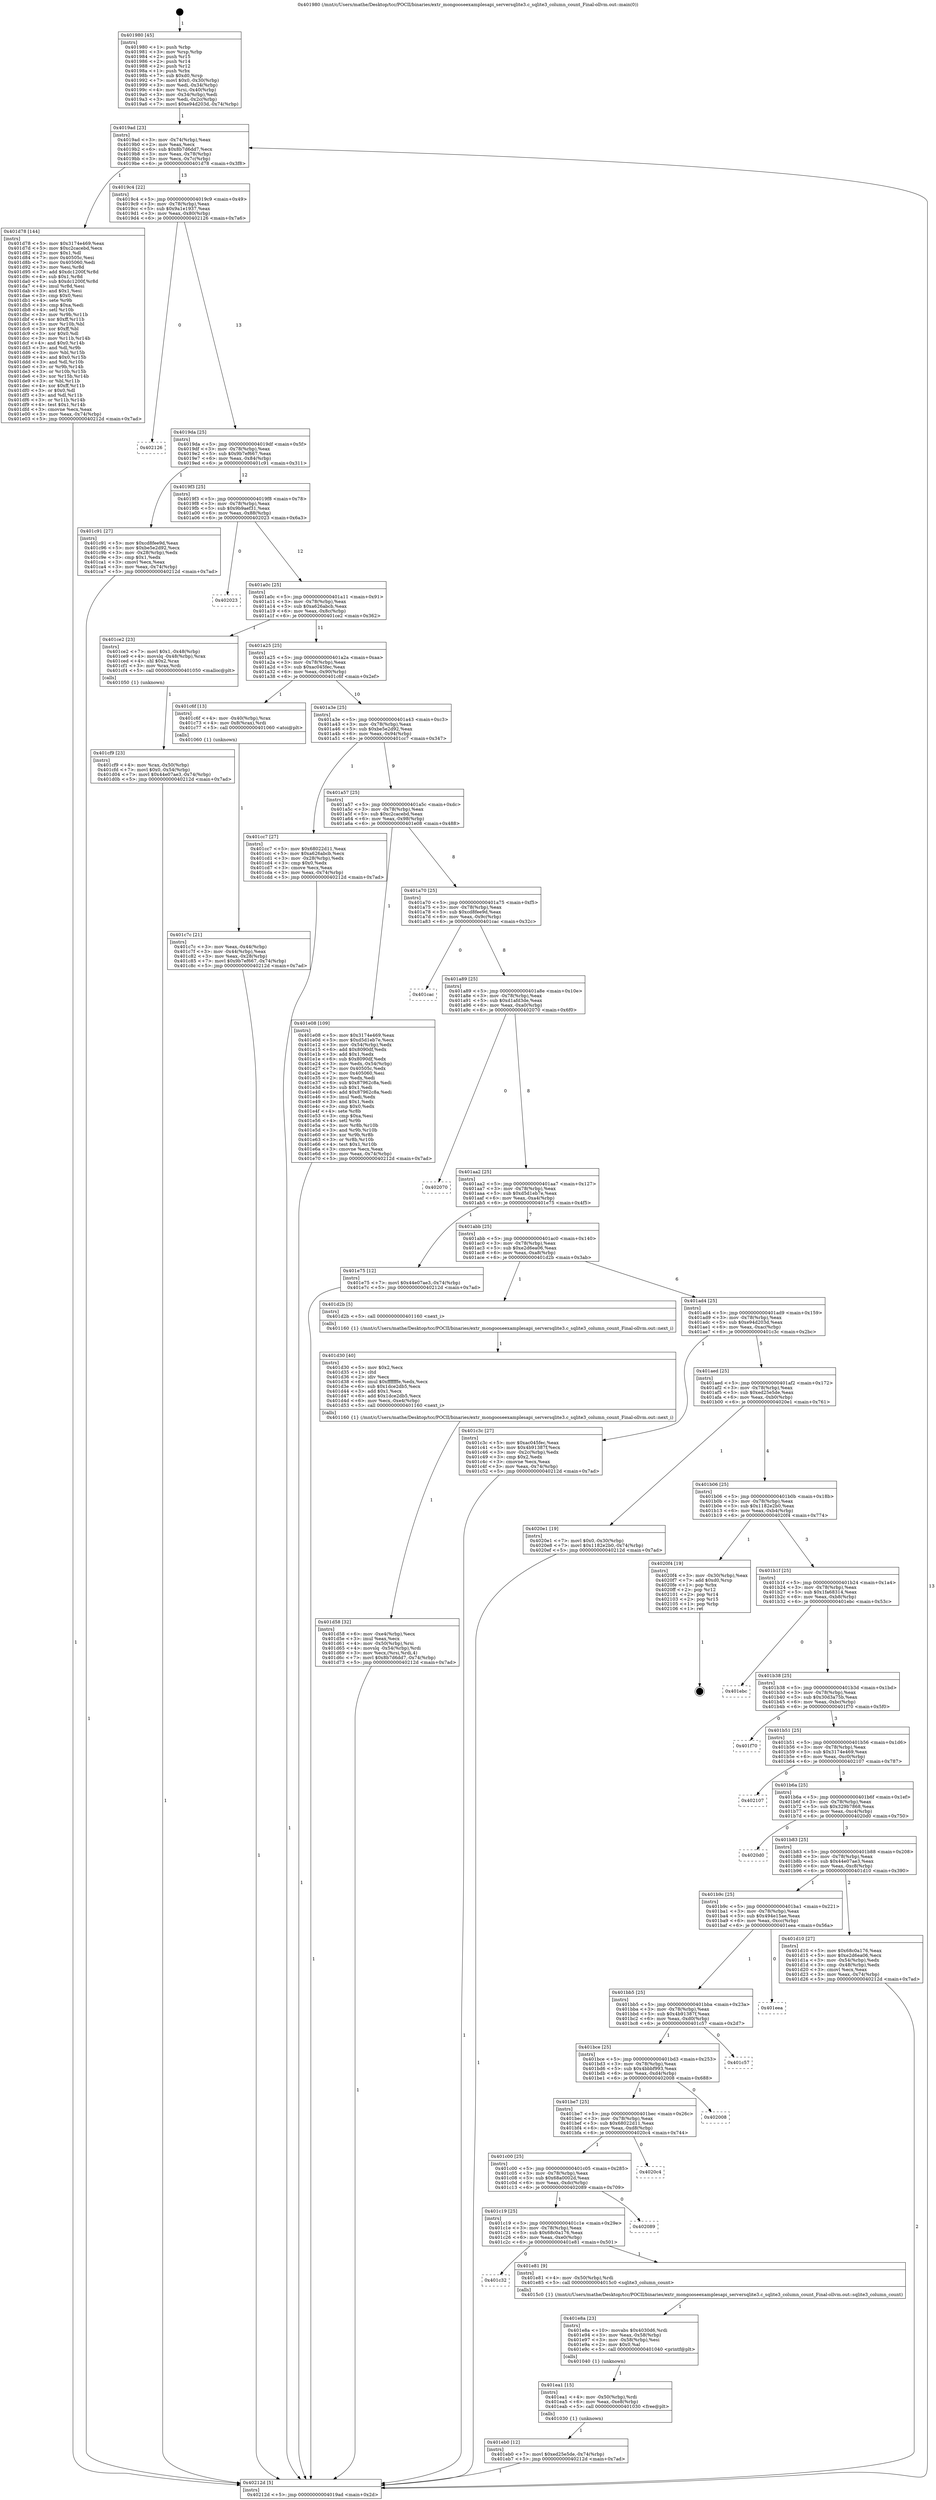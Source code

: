 digraph "0x401980" {
  label = "0x401980 (/mnt/c/Users/mathe/Desktop/tcc/POCII/binaries/extr_mongooseexamplesapi_serversqlite3.c_sqlite3_column_count_Final-ollvm.out::main(0))"
  labelloc = "t"
  node[shape=record]

  Entry [label="",width=0.3,height=0.3,shape=circle,fillcolor=black,style=filled]
  "0x4019ad" [label="{
     0x4019ad [23]\l
     | [instrs]\l
     &nbsp;&nbsp;0x4019ad \<+3\>: mov -0x74(%rbp),%eax\l
     &nbsp;&nbsp;0x4019b0 \<+2\>: mov %eax,%ecx\l
     &nbsp;&nbsp;0x4019b2 \<+6\>: sub $0x8b7d6dd7,%ecx\l
     &nbsp;&nbsp;0x4019b8 \<+3\>: mov %eax,-0x78(%rbp)\l
     &nbsp;&nbsp;0x4019bb \<+3\>: mov %ecx,-0x7c(%rbp)\l
     &nbsp;&nbsp;0x4019be \<+6\>: je 0000000000401d78 \<main+0x3f8\>\l
  }"]
  "0x401d78" [label="{
     0x401d78 [144]\l
     | [instrs]\l
     &nbsp;&nbsp;0x401d78 \<+5\>: mov $0x3174e469,%eax\l
     &nbsp;&nbsp;0x401d7d \<+5\>: mov $0xc2cacebd,%ecx\l
     &nbsp;&nbsp;0x401d82 \<+2\>: mov $0x1,%dl\l
     &nbsp;&nbsp;0x401d84 \<+7\>: mov 0x40505c,%esi\l
     &nbsp;&nbsp;0x401d8b \<+7\>: mov 0x405060,%edi\l
     &nbsp;&nbsp;0x401d92 \<+3\>: mov %esi,%r8d\l
     &nbsp;&nbsp;0x401d95 \<+7\>: add $0xdc1200f,%r8d\l
     &nbsp;&nbsp;0x401d9c \<+4\>: sub $0x1,%r8d\l
     &nbsp;&nbsp;0x401da0 \<+7\>: sub $0xdc1200f,%r8d\l
     &nbsp;&nbsp;0x401da7 \<+4\>: imul %r8d,%esi\l
     &nbsp;&nbsp;0x401dab \<+3\>: and $0x1,%esi\l
     &nbsp;&nbsp;0x401dae \<+3\>: cmp $0x0,%esi\l
     &nbsp;&nbsp;0x401db1 \<+4\>: sete %r9b\l
     &nbsp;&nbsp;0x401db5 \<+3\>: cmp $0xa,%edi\l
     &nbsp;&nbsp;0x401db8 \<+4\>: setl %r10b\l
     &nbsp;&nbsp;0x401dbc \<+3\>: mov %r9b,%r11b\l
     &nbsp;&nbsp;0x401dbf \<+4\>: xor $0xff,%r11b\l
     &nbsp;&nbsp;0x401dc3 \<+3\>: mov %r10b,%bl\l
     &nbsp;&nbsp;0x401dc6 \<+3\>: xor $0xff,%bl\l
     &nbsp;&nbsp;0x401dc9 \<+3\>: xor $0x0,%dl\l
     &nbsp;&nbsp;0x401dcc \<+3\>: mov %r11b,%r14b\l
     &nbsp;&nbsp;0x401dcf \<+4\>: and $0x0,%r14b\l
     &nbsp;&nbsp;0x401dd3 \<+3\>: and %dl,%r9b\l
     &nbsp;&nbsp;0x401dd6 \<+3\>: mov %bl,%r15b\l
     &nbsp;&nbsp;0x401dd9 \<+4\>: and $0x0,%r15b\l
     &nbsp;&nbsp;0x401ddd \<+3\>: and %dl,%r10b\l
     &nbsp;&nbsp;0x401de0 \<+3\>: or %r9b,%r14b\l
     &nbsp;&nbsp;0x401de3 \<+3\>: or %r10b,%r15b\l
     &nbsp;&nbsp;0x401de6 \<+3\>: xor %r15b,%r14b\l
     &nbsp;&nbsp;0x401de9 \<+3\>: or %bl,%r11b\l
     &nbsp;&nbsp;0x401dec \<+4\>: xor $0xff,%r11b\l
     &nbsp;&nbsp;0x401df0 \<+3\>: or $0x0,%dl\l
     &nbsp;&nbsp;0x401df3 \<+3\>: and %dl,%r11b\l
     &nbsp;&nbsp;0x401df6 \<+3\>: or %r11b,%r14b\l
     &nbsp;&nbsp;0x401df9 \<+4\>: test $0x1,%r14b\l
     &nbsp;&nbsp;0x401dfd \<+3\>: cmovne %ecx,%eax\l
     &nbsp;&nbsp;0x401e00 \<+3\>: mov %eax,-0x74(%rbp)\l
     &nbsp;&nbsp;0x401e03 \<+5\>: jmp 000000000040212d \<main+0x7ad\>\l
  }"]
  "0x4019c4" [label="{
     0x4019c4 [22]\l
     | [instrs]\l
     &nbsp;&nbsp;0x4019c4 \<+5\>: jmp 00000000004019c9 \<main+0x49\>\l
     &nbsp;&nbsp;0x4019c9 \<+3\>: mov -0x78(%rbp),%eax\l
     &nbsp;&nbsp;0x4019cc \<+5\>: sub $0x9a1e1937,%eax\l
     &nbsp;&nbsp;0x4019d1 \<+3\>: mov %eax,-0x80(%rbp)\l
     &nbsp;&nbsp;0x4019d4 \<+6\>: je 0000000000402126 \<main+0x7a6\>\l
  }"]
  Exit [label="",width=0.3,height=0.3,shape=circle,fillcolor=black,style=filled,peripheries=2]
  "0x402126" [label="{
     0x402126\l
  }", style=dashed]
  "0x4019da" [label="{
     0x4019da [25]\l
     | [instrs]\l
     &nbsp;&nbsp;0x4019da \<+5\>: jmp 00000000004019df \<main+0x5f\>\l
     &nbsp;&nbsp;0x4019df \<+3\>: mov -0x78(%rbp),%eax\l
     &nbsp;&nbsp;0x4019e2 \<+5\>: sub $0x9b7ef667,%eax\l
     &nbsp;&nbsp;0x4019e7 \<+6\>: mov %eax,-0x84(%rbp)\l
     &nbsp;&nbsp;0x4019ed \<+6\>: je 0000000000401c91 \<main+0x311\>\l
  }"]
  "0x401eb0" [label="{
     0x401eb0 [12]\l
     | [instrs]\l
     &nbsp;&nbsp;0x401eb0 \<+7\>: movl $0xed25e5de,-0x74(%rbp)\l
     &nbsp;&nbsp;0x401eb7 \<+5\>: jmp 000000000040212d \<main+0x7ad\>\l
  }"]
  "0x401c91" [label="{
     0x401c91 [27]\l
     | [instrs]\l
     &nbsp;&nbsp;0x401c91 \<+5\>: mov $0xcd8fee9d,%eax\l
     &nbsp;&nbsp;0x401c96 \<+5\>: mov $0xbe5e2d92,%ecx\l
     &nbsp;&nbsp;0x401c9b \<+3\>: mov -0x28(%rbp),%edx\l
     &nbsp;&nbsp;0x401c9e \<+3\>: cmp $0x1,%edx\l
     &nbsp;&nbsp;0x401ca1 \<+3\>: cmovl %ecx,%eax\l
     &nbsp;&nbsp;0x401ca4 \<+3\>: mov %eax,-0x74(%rbp)\l
     &nbsp;&nbsp;0x401ca7 \<+5\>: jmp 000000000040212d \<main+0x7ad\>\l
  }"]
  "0x4019f3" [label="{
     0x4019f3 [25]\l
     | [instrs]\l
     &nbsp;&nbsp;0x4019f3 \<+5\>: jmp 00000000004019f8 \<main+0x78\>\l
     &nbsp;&nbsp;0x4019f8 \<+3\>: mov -0x78(%rbp),%eax\l
     &nbsp;&nbsp;0x4019fb \<+5\>: sub $0x9b9aef31,%eax\l
     &nbsp;&nbsp;0x401a00 \<+6\>: mov %eax,-0x88(%rbp)\l
     &nbsp;&nbsp;0x401a06 \<+6\>: je 0000000000402023 \<main+0x6a3\>\l
  }"]
  "0x401ea1" [label="{
     0x401ea1 [15]\l
     | [instrs]\l
     &nbsp;&nbsp;0x401ea1 \<+4\>: mov -0x50(%rbp),%rdi\l
     &nbsp;&nbsp;0x401ea5 \<+6\>: mov %eax,-0xe8(%rbp)\l
     &nbsp;&nbsp;0x401eab \<+5\>: call 0000000000401030 \<free@plt\>\l
     | [calls]\l
     &nbsp;&nbsp;0x401030 \{1\} (unknown)\l
  }"]
  "0x402023" [label="{
     0x402023\l
  }", style=dashed]
  "0x401a0c" [label="{
     0x401a0c [25]\l
     | [instrs]\l
     &nbsp;&nbsp;0x401a0c \<+5\>: jmp 0000000000401a11 \<main+0x91\>\l
     &nbsp;&nbsp;0x401a11 \<+3\>: mov -0x78(%rbp),%eax\l
     &nbsp;&nbsp;0x401a14 \<+5\>: sub $0xa626abcb,%eax\l
     &nbsp;&nbsp;0x401a19 \<+6\>: mov %eax,-0x8c(%rbp)\l
     &nbsp;&nbsp;0x401a1f \<+6\>: je 0000000000401ce2 \<main+0x362\>\l
  }"]
  "0x401e8a" [label="{
     0x401e8a [23]\l
     | [instrs]\l
     &nbsp;&nbsp;0x401e8a \<+10\>: movabs $0x4030d6,%rdi\l
     &nbsp;&nbsp;0x401e94 \<+3\>: mov %eax,-0x58(%rbp)\l
     &nbsp;&nbsp;0x401e97 \<+3\>: mov -0x58(%rbp),%esi\l
     &nbsp;&nbsp;0x401e9a \<+2\>: mov $0x0,%al\l
     &nbsp;&nbsp;0x401e9c \<+5\>: call 0000000000401040 \<printf@plt\>\l
     | [calls]\l
     &nbsp;&nbsp;0x401040 \{1\} (unknown)\l
  }"]
  "0x401ce2" [label="{
     0x401ce2 [23]\l
     | [instrs]\l
     &nbsp;&nbsp;0x401ce2 \<+7\>: movl $0x1,-0x48(%rbp)\l
     &nbsp;&nbsp;0x401ce9 \<+4\>: movslq -0x48(%rbp),%rax\l
     &nbsp;&nbsp;0x401ced \<+4\>: shl $0x2,%rax\l
     &nbsp;&nbsp;0x401cf1 \<+3\>: mov %rax,%rdi\l
     &nbsp;&nbsp;0x401cf4 \<+5\>: call 0000000000401050 \<malloc@plt\>\l
     | [calls]\l
     &nbsp;&nbsp;0x401050 \{1\} (unknown)\l
  }"]
  "0x401a25" [label="{
     0x401a25 [25]\l
     | [instrs]\l
     &nbsp;&nbsp;0x401a25 \<+5\>: jmp 0000000000401a2a \<main+0xaa\>\l
     &nbsp;&nbsp;0x401a2a \<+3\>: mov -0x78(%rbp),%eax\l
     &nbsp;&nbsp;0x401a2d \<+5\>: sub $0xac045fec,%eax\l
     &nbsp;&nbsp;0x401a32 \<+6\>: mov %eax,-0x90(%rbp)\l
     &nbsp;&nbsp;0x401a38 \<+6\>: je 0000000000401c6f \<main+0x2ef\>\l
  }"]
  "0x401c32" [label="{
     0x401c32\l
  }", style=dashed]
  "0x401c6f" [label="{
     0x401c6f [13]\l
     | [instrs]\l
     &nbsp;&nbsp;0x401c6f \<+4\>: mov -0x40(%rbp),%rax\l
     &nbsp;&nbsp;0x401c73 \<+4\>: mov 0x8(%rax),%rdi\l
     &nbsp;&nbsp;0x401c77 \<+5\>: call 0000000000401060 \<atoi@plt\>\l
     | [calls]\l
     &nbsp;&nbsp;0x401060 \{1\} (unknown)\l
  }"]
  "0x401a3e" [label="{
     0x401a3e [25]\l
     | [instrs]\l
     &nbsp;&nbsp;0x401a3e \<+5\>: jmp 0000000000401a43 \<main+0xc3\>\l
     &nbsp;&nbsp;0x401a43 \<+3\>: mov -0x78(%rbp),%eax\l
     &nbsp;&nbsp;0x401a46 \<+5\>: sub $0xbe5e2d92,%eax\l
     &nbsp;&nbsp;0x401a4b \<+6\>: mov %eax,-0x94(%rbp)\l
     &nbsp;&nbsp;0x401a51 \<+6\>: je 0000000000401cc7 \<main+0x347\>\l
  }"]
  "0x401e81" [label="{
     0x401e81 [9]\l
     | [instrs]\l
     &nbsp;&nbsp;0x401e81 \<+4\>: mov -0x50(%rbp),%rdi\l
     &nbsp;&nbsp;0x401e85 \<+5\>: call 00000000004015c0 \<sqlite3_column_count\>\l
     | [calls]\l
     &nbsp;&nbsp;0x4015c0 \{1\} (/mnt/c/Users/mathe/Desktop/tcc/POCII/binaries/extr_mongooseexamplesapi_serversqlite3.c_sqlite3_column_count_Final-ollvm.out::sqlite3_column_count)\l
  }"]
  "0x401cc7" [label="{
     0x401cc7 [27]\l
     | [instrs]\l
     &nbsp;&nbsp;0x401cc7 \<+5\>: mov $0x68022d11,%eax\l
     &nbsp;&nbsp;0x401ccc \<+5\>: mov $0xa626abcb,%ecx\l
     &nbsp;&nbsp;0x401cd1 \<+3\>: mov -0x28(%rbp),%edx\l
     &nbsp;&nbsp;0x401cd4 \<+3\>: cmp $0x0,%edx\l
     &nbsp;&nbsp;0x401cd7 \<+3\>: cmove %ecx,%eax\l
     &nbsp;&nbsp;0x401cda \<+3\>: mov %eax,-0x74(%rbp)\l
     &nbsp;&nbsp;0x401cdd \<+5\>: jmp 000000000040212d \<main+0x7ad\>\l
  }"]
  "0x401a57" [label="{
     0x401a57 [25]\l
     | [instrs]\l
     &nbsp;&nbsp;0x401a57 \<+5\>: jmp 0000000000401a5c \<main+0xdc\>\l
     &nbsp;&nbsp;0x401a5c \<+3\>: mov -0x78(%rbp),%eax\l
     &nbsp;&nbsp;0x401a5f \<+5\>: sub $0xc2cacebd,%eax\l
     &nbsp;&nbsp;0x401a64 \<+6\>: mov %eax,-0x98(%rbp)\l
     &nbsp;&nbsp;0x401a6a \<+6\>: je 0000000000401e08 \<main+0x488\>\l
  }"]
  "0x401c19" [label="{
     0x401c19 [25]\l
     | [instrs]\l
     &nbsp;&nbsp;0x401c19 \<+5\>: jmp 0000000000401c1e \<main+0x29e\>\l
     &nbsp;&nbsp;0x401c1e \<+3\>: mov -0x78(%rbp),%eax\l
     &nbsp;&nbsp;0x401c21 \<+5\>: sub $0x68c0a176,%eax\l
     &nbsp;&nbsp;0x401c26 \<+6\>: mov %eax,-0xe0(%rbp)\l
     &nbsp;&nbsp;0x401c2c \<+6\>: je 0000000000401e81 \<main+0x501\>\l
  }"]
  "0x401e08" [label="{
     0x401e08 [109]\l
     | [instrs]\l
     &nbsp;&nbsp;0x401e08 \<+5\>: mov $0x3174e469,%eax\l
     &nbsp;&nbsp;0x401e0d \<+5\>: mov $0xd5d1eb7e,%ecx\l
     &nbsp;&nbsp;0x401e12 \<+3\>: mov -0x54(%rbp),%edx\l
     &nbsp;&nbsp;0x401e15 \<+6\>: add $0x8090df,%edx\l
     &nbsp;&nbsp;0x401e1b \<+3\>: add $0x1,%edx\l
     &nbsp;&nbsp;0x401e1e \<+6\>: sub $0x8090df,%edx\l
     &nbsp;&nbsp;0x401e24 \<+3\>: mov %edx,-0x54(%rbp)\l
     &nbsp;&nbsp;0x401e27 \<+7\>: mov 0x40505c,%edx\l
     &nbsp;&nbsp;0x401e2e \<+7\>: mov 0x405060,%esi\l
     &nbsp;&nbsp;0x401e35 \<+2\>: mov %edx,%edi\l
     &nbsp;&nbsp;0x401e37 \<+6\>: sub $0x87962c8a,%edi\l
     &nbsp;&nbsp;0x401e3d \<+3\>: sub $0x1,%edi\l
     &nbsp;&nbsp;0x401e40 \<+6\>: add $0x87962c8a,%edi\l
     &nbsp;&nbsp;0x401e46 \<+3\>: imul %edi,%edx\l
     &nbsp;&nbsp;0x401e49 \<+3\>: and $0x1,%edx\l
     &nbsp;&nbsp;0x401e4c \<+3\>: cmp $0x0,%edx\l
     &nbsp;&nbsp;0x401e4f \<+4\>: sete %r8b\l
     &nbsp;&nbsp;0x401e53 \<+3\>: cmp $0xa,%esi\l
     &nbsp;&nbsp;0x401e56 \<+4\>: setl %r9b\l
     &nbsp;&nbsp;0x401e5a \<+3\>: mov %r8b,%r10b\l
     &nbsp;&nbsp;0x401e5d \<+3\>: and %r9b,%r10b\l
     &nbsp;&nbsp;0x401e60 \<+3\>: xor %r9b,%r8b\l
     &nbsp;&nbsp;0x401e63 \<+3\>: or %r8b,%r10b\l
     &nbsp;&nbsp;0x401e66 \<+4\>: test $0x1,%r10b\l
     &nbsp;&nbsp;0x401e6a \<+3\>: cmovne %ecx,%eax\l
     &nbsp;&nbsp;0x401e6d \<+3\>: mov %eax,-0x74(%rbp)\l
     &nbsp;&nbsp;0x401e70 \<+5\>: jmp 000000000040212d \<main+0x7ad\>\l
  }"]
  "0x401a70" [label="{
     0x401a70 [25]\l
     | [instrs]\l
     &nbsp;&nbsp;0x401a70 \<+5\>: jmp 0000000000401a75 \<main+0xf5\>\l
     &nbsp;&nbsp;0x401a75 \<+3\>: mov -0x78(%rbp),%eax\l
     &nbsp;&nbsp;0x401a78 \<+5\>: sub $0xcd8fee9d,%eax\l
     &nbsp;&nbsp;0x401a7d \<+6\>: mov %eax,-0x9c(%rbp)\l
     &nbsp;&nbsp;0x401a83 \<+6\>: je 0000000000401cac \<main+0x32c\>\l
  }"]
  "0x402089" [label="{
     0x402089\l
  }", style=dashed]
  "0x401cac" [label="{
     0x401cac\l
  }", style=dashed]
  "0x401a89" [label="{
     0x401a89 [25]\l
     | [instrs]\l
     &nbsp;&nbsp;0x401a89 \<+5\>: jmp 0000000000401a8e \<main+0x10e\>\l
     &nbsp;&nbsp;0x401a8e \<+3\>: mov -0x78(%rbp),%eax\l
     &nbsp;&nbsp;0x401a91 \<+5\>: sub $0xd1afd3de,%eax\l
     &nbsp;&nbsp;0x401a96 \<+6\>: mov %eax,-0xa0(%rbp)\l
     &nbsp;&nbsp;0x401a9c \<+6\>: je 0000000000402070 \<main+0x6f0\>\l
  }"]
  "0x401c00" [label="{
     0x401c00 [25]\l
     | [instrs]\l
     &nbsp;&nbsp;0x401c00 \<+5\>: jmp 0000000000401c05 \<main+0x285\>\l
     &nbsp;&nbsp;0x401c05 \<+3\>: mov -0x78(%rbp),%eax\l
     &nbsp;&nbsp;0x401c08 \<+5\>: sub $0x68a0002d,%eax\l
     &nbsp;&nbsp;0x401c0d \<+6\>: mov %eax,-0xdc(%rbp)\l
     &nbsp;&nbsp;0x401c13 \<+6\>: je 0000000000402089 \<main+0x709\>\l
  }"]
  "0x402070" [label="{
     0x402070\l
  }", style=dashed]
  "0x401aa2" [label="{
     0x401aa2 [25]\l
     | [instrs]\l
     &nbsp;&nbsp;0x401aa2 \<+5\>: jmp 0000000000401aa7 \<main+0x127\>\l
     &nbsp;&nbsp;0x401aa7 \<+3\>: mov -0x78(%rbp),%eax\l
     &nbsp;&nbsp;0x401aaa \<+5\>: sub $0xd5d1eb7e,%eax\l
     &nbsp;&nbsp;0x401aaf \<+6\>: mov %eax,-0xa4(%rbp)\l
     &nbsp;&nbsp;0x401ab5 \<+6\>: je 0000000000401e75 \<main+0x4f5\>\l
  }"]
  "0x4020c4" [label="{
     0x4020c4\l
  }", style=dashed]
  "0x401e75" [label="{
     0x401e75 [12]\l
     | [instrs]\l
     &nbsp;&nbsp;0x401e75 \<+7\>: movl $0x44e07ae3,-0x74(%rbp)\l
     &nbsp;&nbsp;0x401e7c \<+5\>: jmp 000000000040212d \<main+0x7ad\>\l
  }"]
  "0x401abb" [label="{
     0x401abb [25]\l
     | [instrs]\l
     &nbsp;&nbsp;0x401abb \<+5\>: jmp 0000000000401ac0 \<main+0x140\>\l
     &nbsp;&nbsp;0x401ac0 \<+3\>: mov -0x78(%rbp),%eax\l
     &nbsp;&nbsp;0x401ac3 \<+5\>: sub $0xe2d6ea06,%eax\l
     &nbsp;&nbsp;0x401ac8 \<+6\>: mov %eax,-0xa8(%rbp)\l
     &nbsp;&nbsp;0x401ace \<+6\>: je 0000000000401d2b \<main+0x3ab\>\l
  }"]
  "0x401be7" [label="{
     0x401be7 [25]\l
     | [instrs]\l
     &nbsp;&nbsp;0x401be7 \<+5\>: jmp 0000000000401bec \<main+0x26c\>\l
     &nbsp;&nbsp;0x401bec \<+3\>: mov -0x78(%rbp),%eax\l
     &nbsp;&nbsp;0x401bef \<+5\>: sub $0x68022d11,%eax\l
     &nbsp;&nbsp;0x401bf4 \<+6\>: mov %eax,-0xd8(%rbp)\l
     &nbsp;&nbsp;0x401bfa \<+6\>: je 00000000004020c4 \<main+0x744\>\l
  }"]
  "0x401d2b" [label="{
     0x401d2b [5]\l
     | [instrs]\l
     &nbsp;&nbsp;0x401d2b \<+5\>: call 0000000000401160 \<next_i\>\l
     | [calls]\l
     &nbsp;&nbsp;0x401160 \{1\} (/mnt/c/Users/mathe/Desktop/tcc/POCII/binaries/extr_mongooseexamplesapi_serversqlite3.c_sqlite3_column_count_Final-ollvm.out::next_i)\l
  }"]
  "0x401ad4" [label="{
     0x401ad4 [25]\l
     | [instrs]\l
     &nbsp;&nbsp;0x401ad4 \<+5\>: jmp 0000000000401ad9 \<main+0x159\>\l
     &nbsp;&nbsp;0x401ad9 \<+3\>: mov -0x78(%rbp),%eax\l
     &nbsp;&nbsp;0x401adc \<+5\>: sub $0xe94d203d,%eax\l
     &nbsp;&nbsp;0x401ae1 \<+6\>: mov %eax,-0xac(%rbp)\l
     &nbsp;&nbsp;0x401ae7 \<+6\>: je 0000000000401c3c \<main+0x2bc\>\l
  }"]
  "0x402008" [label="{
     0x402008\l
  }", style=dashed]
  "0x401c3c" [label="{
     0x401c3c [27]\l
     | [instrs]\l
     &nbsp;&nbsp;0x401c3c \<+5\>: mov $0xac045fec,%eax\l
     &nbsp;&nbsp;0x401c41 \<+5\>: mov $0x4b91387f,%ecx\l
     &nbsp;&nbsp;0x401c46 \<+3\>: mov -0x2c(%rbp),%edx\l
     &nbsp;&nbsp;0x401c49 \<+3\>: cmp $0x2,%edx\l
     &nbsp;&nbsp;0x401c4c \<+3\>: cmovne %ecx,%eax\l
     &nbsp;&nbsp;0x401c4f \<+3\>: mov %eax,-0x74(%rbp)\l
     &nbsp;&nbsp;0x401c52 \<+5\>: jmp 000000000040212d \<main+0x7ad\>\l
  }"]
  "0x401aed" [label="{
     0x401aed [25]\l
     | [instrs]\l
     &nbsp;&nbsp;0x401aed \<+5\>: jmp 0000000000401af2 \<main+0x172\>\l
     &nbsp;&nbsp;0x401af2 \<+3\>: mov -0x78(%rbp),%eax\l
     &nbsp;&nbsp;0x401af5 \<+5\>: sub $0xed25e5de,%eax\l
     &nbsp;&nbsp;0x401afa \<+6\>: mov %eax,-0xb0(%rbp)\l
     &nbsp;&nbsp;0x401b00 \<+6\>: je 00000000004020e1 \<main+0x761\>\l
  }"]
  "0x40212d" [label="{
     0x40212d [5]\l
     | [instrs]\l
     &nbsp;&nbsp;0x40212d \<+5\>: jmp 00000000004019ad \<main+0x2d\>\l
  }"]
  "0x401980" [label="{
     0x401980 [45]\l
     | [instrs]\l
     &nbsp;&nbsp;0x401980 \<+1\>: push %rbp\l
     &nbsp;&nbsp;0x401981 \<+3\>: mov %rsp,%rbp\l
     &nbsp;&nbsp;0x401984 \<+2\>: push %r15\l
     &nbsp;&nbsp;0x401986 \<+2\>: push %r14\l
     &nbsp;&nbsp;0x401988 \<+2\>: push %r12\l
     &nbsp;&nbsp;0x40198a \<+1\>: push %rbx\l
     &nbsp;&nbsp;0x40198b \<+7\>: sub $0xd0,%rsp\l
     &nbsp;&nbsp;0x401992 \<+7\>: movl $0x0,-0x30(%rbp)\l
     &nbsp;&nbsp;0x401999 \<+3\>: mov %edi,-0x34(%rbp)\l
     &nbsp;&nbsp;0x40199c \<+4\>: mov %rsi,-0x40(%rbp)\l
     &nbsp;&nbsp;0x4019a0 \<+3\>: mov -0x34(%rbp),%edi\l
     &nbsp;&nbsp;0x4019a3 \<+3\>: mov %edi,-0x2c(%rbp)\l
     &nbsp;&nbsp;0x4019a6 \<+7\>: movl $0xe94d203d,-0x74(%rbp)\l
  }"]
  "0x401c7c" [label="{
     0x401c7c [21]\l
     | [instrs]\l
     &nbsp;&nbsp;0x401c7c \<+3\>: mov %eax,-0x44(%rbp)\l
     &nbsp;&nbsp;0x401c7f \<+3\>: mov -0x44(%rbp),%eax\l
     &nbsp;&nbsp;0x401c82 \<+3\>: mov %eax,-0x28(%rbp)\l
     &nbsp;&nbsp;0x401c85 \<+7\>: movl $0x9b7ef667,-0x74(%rbp)\l
     &nbsp;&nbsp;0x401c8c \<+5\>: jmp 000000000040212d \<main+0x7ad\>\l
  }"]
  "0x401cf9" [label="{
     0x401cf9 [23]\l
     | [instrs]\l
     &nbsp;&nbsp;0x401cf9 \<+4\>: mov %rax,-0x50(%rbp)\l
     &nbsp;&nbsp;0x401cfd \<+7\>: movl $0x0,-0x54(%rbp)\l
     &nbsp;&nbsp;0x401d04 \<+7\>: movl $0x44e07ae3,-0x74(%rbp)\l
     &nbsp;&nbsp;0x401d0b \<+5\>: jmp 000000000040212d \<main+0x7ad\>\l
  }"]
  "0x401bce" [label="{
     0x401bce [25]\l
     | [instrs]\l
     &nbsp;&nbsp;0x401bce \<+5\>: jmp 0000000000401bd3 \<main+0x253\>\l
     &nbsp;&nbsp;0x401bd3 \<+3\>: mov -0x78(%rbp),%eax\l
     &nbsp;&nbsp;0x401bd6 \<+5\>: sub $0x4bbbf993,%eax\l
     &nbsp;&nbsp;0x401bdb \<+6\>: mov %eax,-0xd4(%rbp)\l
     &nbsp;&nbsp;0x401be1 \<+6\>: je 0000000000402008 \<main+0x688\>\l
  }"]
  "0x4020e1" [label="{
     0x4020e1 [19]\l
     | [instrs]\l
     &nbsp;&nbsp;0x4020e1 \<+7\>: movl $0x0,-0x30(%rbp)\l
     &nbsp;&nbsp;0x4020e8 \<+7\>: movl $0x1182e2b0,-0x74(%rbp)\l
     &nbsp;&nbsp;0x4020ef \<+5\>: jmp 000000000040212d \<main+0x7ad\>\l
  }"]
  "0x401b06" [label="{
     0x401b06 [25]\l
     | [instrs]\l
     &nbsp;&nbsp;0x401b06 \<+5\>: jmp 0000000000401b0b \<main+0x18b\>\l
     &nbsp;&nbsp;0x401b0b \<+3\>: mov -0x78(%rbp),%eax\l
     &nbsp;&nbsp;0x401b0e \<+5\>: sub $0x1182e2b0,%eax\l
     &nbsp;&nbsp;0x401b13 \<+6\>: mov %eax,-0xb4(%rbp)\l
     &nbsp;&nbsp;0x401b19 \<+6\>: je 00000000004020f4 \<main+0x774\>\l
  }"]
  "0x401c57" [label="{
     0x401c57\l
  }", style=dashed]
  "0x4020f4" [label="{
     0x4020f4 [19]\l
     | [instrs]\l
     &nbsp;&nbsp;0x4020f4 \<+3\>: mov -0x30(%rbp),%eax\l
     &nbsp;&nbsp;0x4020f7 \<+7\>: add $0xd0,%rsp\l
     &nbsp;&nbsp;0x4020fe \<+1\>: pop %rbx\l
     &nbsp;&nbsp;0x4020ff \<+2\>: pop %r12\l
     &nbsp;&nbsp;0x402101 \<+2\>: pop %r14\l
     &nbsp;&nbsp;0x402103 \<+2\>: pop %r15\l
     &nbsp;&nbsp;0x402105 \<+1\>: pop %rbp\l
     &nbsp;&nbsp;0x402106 \<+1\>: ret\l
  }"]
  "0x401b1f" [label="{
     0x401b1f [25]\l
     | [instrs]\l
     &nbsp;&nbsp;0x401b1f \<+5\>: jmp 0000000000401b24 \<main+0x1a4\>\l
     &nbsp;&nbsp;0x401b24 \<+3\>: mov -0x78(%rbp),%eax\l
     &nbsp;&nbsp;0x401b27 \<+5\>: sub $0x1fa68314,%eax\l
     &nbsp;&nbsp;0x401b2c \<+6\>: mov %eax,-0xb8(%rbp)\l
     &nbsp;&nbsp;0x401b32 \<+6\>: je 0000000000401ebc \<main+0x53c\>\l
  }"]
  "0x401bb5" [label="{
     0x401bb5 [25]\l
     | [instrs]\l
     &nbsp;&nbsp;0x401bb5 \<+5\>: jmp 0000000000401bba \<main+0x23a\>\l
     &nbsp;&nbsp;0x401bba \<+3\>: mov -0x78(%rbp),%eax\l
     &nbsp;&nbsp;0x401bbd \<+5\>: sub $0x4b91387f,%eax\l
     &nbsp;&nbsp;0x401bc2 \<+6\>: mov %eax,-0xd0(%rbp)\l
     &nbsp;&nbsp;0x401bc8 \<+6\>: je 0000000000401c57 \<main+0x2d7\>\l
  }"]
  "0x401ebc" [label="{
     0x401ebc\l
  }", style=dashed]
  "0x401b38" [label="{
     0x401b38 [25]\l
     | [instrs]\l
     &nbsp;&nbsp;0x401b38 \<+5\>: jmp 0000000000401b3d \<main+0x1bd\>\l
     &nbsp;&nbsp;0x401b3d \<+3\>: mov -0x78(%rbp),%eax\l
     &nbsp;&nbsp;0x401b40 \<+5\>: sub $0x30d3a75b,%eax\l
     &nbsp;&nbsp;0x401b45 \<+6\>: mov %eax,-0xbc(%rbp)\l
     &nbsp;&nbsp;0x401b4b \<+6\>: je 0000000000401f70 \<main+0x5f0\>\l
  }"]
  "0x401eea" [label="{
     0x401eea\l
  }", style=dashed]
  "0x401f70" [label="{
     0x401f70\l
  }", style=dashed]
  "0x401b51" [label="{
     0x401b51 [25]\l
     | [instrs]\l
     &nbsp;&nbsp;0x401b51 \<+5\>: jmp 0000000000401b56 \<main+0x1d6\>\l
     &nbsp;&nbsp;0x401b56 \<+3\>: mov -0x78(%rbp),%eax\l
     &nbsp;&nbsp;0x401b59 \<+5\>: sub $0x3174e469,%eax\l
     &nbsp;&nbsp;0x401b5e \<+6\>: mov %eax,-0xc0(%rbp)\l
     &nbsp;&nbsp;0x401b64 \<+6\>: je 0000000000402107 \<main+0x787\>\l
  }"]
  "0x401d58" [label="{
     0x401d58 [32]\l
     | [instrs]\l
     &nbsp;&nbsp;0x401d58 \<+6\>: mov -0xe4(%rbp),%ecx\l
     &nbsp;&nbsp;0x401d5e \<+3\>: imul %eax,%ecx\l
     &nbsp;&nbsp;0x401d61 \<+4\>: mov -0x50(%rbp),%rsi\l
     &nbsp;&nbsp;0x401d65 \<+4\>: movslq -0x54(%rbp),%rdi\l
     &nbsp;&nbsp;0x401d69 \<+3\>: mov %ecx,(%rsi,%rdi,4)\l
     &nbsp;&nbsp;0x401d6c \<+7\>: movl $0x8b7d6dd7,-0x74(%rbp)\l
     &nbsp;&nbsp;0x401d73 \<+5\>: jmp 000000000040212d \<main+0x7ad\>\l
  }"]
  "0x402107" [label="{
     0x402107\l
  }", style=dashed]
  "0x401b6a" [label="{
     0x401b6a [25]\l
     | [instrs]\l
     &nbsp;&nbsp;0x401b6a \<+5\>: jmp 0000000000401b6f \<main+0x1ef\>\l
     &nbsp;&nbsp;0x401b6f \<+3\>: mov -0x78(%rbp),%eax\l
     &nbsp;&nbsp;0x401b72 \<+5\>: sub $0x329b7868,%eax\l
     &nbsp;&nbsp;0x401b77 \<+6\>: mov %eax,-0xc4(%rbp)\l
     &nbsp;&nbsp;0x401b7d \<+6\>: je 00000000004020d0 \<main+0x750\>\l
  }"]
  "0x401d30" [label="{
     0x401d30 [40]\l
     | [instrs]\l
     &nbsp;&nbsp;0x401d30 \<+5\>: mov $0x2,%ecx\l
     &nbsp;&nbsp;0x401d35 \<+1\>: cltd\l
     &nbsp;&nbsp;0x401d36 \<+2\>: idiv %ecx\l
     &nbsp;&nbsp;0x401d38 \<+6\>: imul $0xfffffffe,%edx,%ecx\l
     &nbsp;&nbsp;0x401d3e \<+6\>: sub $0x1dce2db5,%ecx\l
     &nbsp;&nbsp;0x401d44 \<+3\>: add $0x1,%ecx\l
     &nbsp;&nbsp;0x401d47 \<+6\>: add $0x1dce2db5,%ecx\l
     &nbsp;&nbsp;0x401d4d \<+6\>: mov %ecx,-0xe4(%rbp)\l
     &nbsp;&nbsp;0x401d53 \<+5\>: call 0000000000401160 \<next_i\>\l
     | [calls]\l
     &nbsp;&nbsp;0x401160 \{1\} (/mnt/c/Users/mathe/Desktop/tcc/POCII/binaries/extr_mongooseexamplesapi_serversqlite3.c_sqlite3_column_count_Final-ollvm.out::next_i)\l
  }"]
  "0x4020d0" [label="{
     0x4020d0\l
  }", style=dashed]
  "0x401b83" [label="{
     0x401b83 [25]\l
     | [instrs]\l
     &nbsp;&nbsp;0x401b83 \<+5\>: jmp 0000000000401b88 \<main+0x208\>\l
     &nbsp;&nbsp;0x401b88 \<+3\>: mov -0x78(%rbp),%eax\l
     &nbsp;&nbsp;0x401b8b \<+5\>: sub $0x44e07ae3,%eax\l
     &nbsp;&nbsp;0x401b90 \<+6\>: mov %eax,-0xc8(%rbp)\l
     &nbsp;&nbsp;0x401b96 \<+6\>: je 0000000000401d10 \<main+0x390\>\l
  }"]
  "0x401b9c" [label="{
     0x401b9c [25]\l
     | [instrs]\l
     &nbsp;&nbsp;0x401b9c \<+5\>: jmp 0000000000401ba1 \<main+0x221\>\l
     &nbsp;&nbsp;0x401ba1 \<+3\>: mov -0x78(%rbp),%eax\l
     &nbsp;&nbsp;0x401ba4 \<+5\>: sub $0x494e15ae,%eax\l
     &nbsp;&nbsp;0x401ba9 \<+6\>: mov %eax,-0xcc(%rbp)\l
     &nbsp;&nbsp;0x401baf \<+6\>: je 0000000000401eea \<main+0x56a\>\l
  }"]
  "0x401d10" [label="{
     0x401d10 [27]\l
     | [instrs]\l
     &nbsp;&nbsp;0x401d10 \<+5\>: mov $0x68c0a176,%eax\l
     &nbsp;&nbsp;0x401d15 \<+5\>: mov $0xe2d6ea06,%ecx\l
     &nbsp;&nbsp;0x401d1a \<+3\>: mov -0x54(%rbp),%edx\l
     &nbsp;&nbsp;0x401d1d \<+3\>: cmp -0x48(%rbp),%edx\l
     &nbsp;&nbsp;0x401d20 \<+3\>: cmovl %ecx,%eax\l
     &nbsp;&nbsp;0x401d23 \<+3\>: mov %eax,-0x74(%rbp)\l
     &nbsp;&nbsp;0x401d26 \<+5\>: jmp 000000000040212d \<main+0x7ad\>\l
  }"]
  Entry -> "0x401980" [label=" 1"]
  "0x4019ad" -> "0x401d78" [label=" 1"]
  "0x4019ad" -> "0x4019c4" [label=" 13"]
  "0x4020f4" -> Exit [label=" 1"]
  "0x4019c4" -> "0x402126" [label=" 0"]
  "0x4019c4" -> "0x4019da" [label=" 13"]
  "0x4020e1" -> "0x40212d" [label=" 1"]
  "0x4019da" -> "0x401c91" [label=" 1"]
  "0x4019da" -> "0x4019f3" [label=" 12"]
  "0x401eb0" -> "0x40212d" [label=" 1"]
  "0x4019f3" -> "0x402023" [label=" 0"]
  "0x4019f3" -> "0x401a0c" [label=" 12"]
  "0x401ea1" -> "0x401eb0" [label=" 1"]
  "0x401a0c" -> "0x401ce2" [label=" 1"]
  "0x401a0c" -> "0x401a25" [label=" 11"]
  "0x401e8a" -> "0x401ea1" [label=" 1"]
  "0x401a25" -> "0x401c6f" [label=" 1"]
  "0x401a25" -> "0x401a3e" [label=" 10"]
  "0x401e81" -> "0x401e8a" [label=" 1"]
  "0x401a3e" -> "0x401cc7" [label=" 1"]
  "0x401a3e" -> "0x401a57" [label=" 9"]
  "0x401c19" -> "0x401c32" [label=" 0"]
  "0x401a57" -> "0x401e08" [label=" 1"]
  "0x401a57" -> "0x401a70" [label=" 8"]
  "0x401c19" -> "0x401e81" [label=" 1"]
  "0x401a70" -> "0x401cac" [label=" 0"]
  "0x401a70" -> "0x401a89" [label=" 8"]
  "0x401c00" -> "0x401c19" [label=" 1"]
  "0x401a89" -> "0x402070" [label=" 0"]
  "0x401a89" -> "0x401aa2" [label=" 8"]
  "0x401c00" -> "0x402089" [label=" 0"]
  "0x401aa2" -> "0x401e75" [label=" 1"]
  "0x401aa2" -> "0x401abb" [label=" 7"]
  "0x401be7" -> "0x401c00" [label=" 1"]
  "0x401abb" -> "0x401d2b" [label=" 1"]
  "0x401abb" -> "0x401ad4" [label=" 6"]
  "0x401be7" -> "0x4020c4" [label=" 0"]
  "0x401ad4" -> "0x401c3c" [label=" 1"]
  "0x401ad4" -> "0x401aed" [label=" 5"]
  "0x401c3c" -> "0x40212d" [label=" 1"]
  "0x401980" -> "0x4019ad" [label=" 1"]
  "0x40212d" -> "0x4019ad" [label=" 13"]
  "0x401c6f" -> "0x401c7c" [label=" 1"]
  "0x401c7c" -> "0x40212d" [label=" 1"]
  "0x401c91" -> "0x40212d" [label=" 1"]
  "0x401cc7" -> "0x40212d" [label=" 1"]
  "0x401ce2" -> "0x401cf9" [label=" 1"]
  "0x401cf9" -> "0x40212d" [label=" 1"]
  "0x401bce" -> "0x401be7" [label=" 1"]
  "0x401aed" -> "0x4020e1" [label=" 1"]
  "0x401aed" -> "0x401b06" [label=" 4"]
  "0x401bce" -> "0x402008" [label=" 0"]
  "0x401b06" -> "0x4020f4" [label=" 1"]
  "0x401b06" -> "0x401b1f" [label=" 3"]
  "0x401bb5" -> "0x401bce" [label=" 1"]
  "0x401b1f" -> "0x401ebc" [label=" 0"]
  "0x401b1f" -> "0x401b38" [label=" 3"]
  "0x401bb5" -> "0x401c57" [label=" 0"]
  "0x401b38" -> "0x401f70" [label=" 0"]
  "0x401b38" -> "0x401b51" [label=" 3"]
  "0x401b9c" -> "0x401bb5" [label=" 1"]
  "0x401b51" -> "0x402107" [label=" 0"]
  "0x401b51" -> "0x401b6a" [label=" 3"]
  "0x401b9c" -> "0x401eea" [label=" 0"]
  "0x401b6a" -> "0x4020d0" [label=" 0"]
  "0x401b6a" -> "0x401b83" [label=" 3"]
  "0x401e75" -> "0x40212d" [label=" 1"]
  "0x401b83" -> "0x401d10" [label=" 2"]
  "0x401b83" -> "0x401b9c" [label=" 1"]
  "0x401d10" -> "0x40212d" [label=" 2"]
  "0x401d2b" -> "0x401d30" [label=" 1"]
  "0x401d30" -> "0x401d58" [label=" 1"]
  "0x401d58" -> "0x40212d" [label=" 1"]
  "0x401d78" -> "0x40212d" [label=" 1"]
  "0x401e08" -> "0x40212d" [label=" 1"]
}
